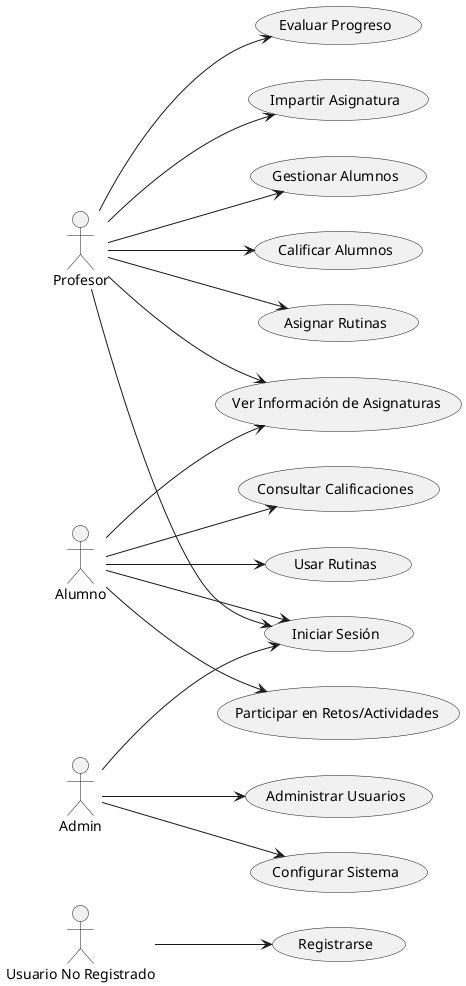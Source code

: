 @startuml

left to right direction

actor "Usuario No Registrado" as UsuarioNoRegistrado
actor Profesor
actor Alumno
actor Admin

usecase "Registrarse" as UC_Registrarse
usecase "Iniciar Sesión" as UC_IniciarSesion
usecase "Ver Información de Asignaturas" as UC_VerInfoAsignaturas
usecase "Consultar Calificaciones" as UC_ConsultarCalificaciones
usecase "Impartir Asignatura" as UC_ImpartirAsignatura
usecase "Gestionar Alumnos" as UC_GestionarAlumnos
usecase "Administrar Usuarios" as UC_AdministrarUsuarios
usecase "Configurar Sistema" as UC_ConfigurarSistema

' Casos de uso adicionales para Profesores
usecase "Calificar Alumnos" as UC_CalificarAlumnos
usecase "Asignar Rutinas" as UC_AsignarRutinas
usecase "Evaluar Progreso" as UC_EvaluarProgreso

' Casos de uso adicionales para Alumnos
usecase "Usar Rutinas" as UC_UsarRutinas
usecase "Participar en Retos/Actividades" as UC_ParticiparRetos

UsuarioNoRegistrado --> UC_Registrarse

Alumno --> UC_IniciarSesion
Alumno --> UC_VerInfoAsignaturas
Alumno --> UC_ConsultarCalificaciones
Alumno --> UC_UsarRutinas
Alumno --> UC_ParticiparRetos

Profesor --> UC_IniciarSesion
Profesor --> UC_VerInfoAsignaturas
Profesor --> UC_ImpartirAsignatura
Profesor --> UC_GestionarAlumnos
Profesor --> UC_CalificarAlumnos
Profesor --> UC_AsignarRutinas
Profesor --> UC_EvaluarProgreso

Admin --> UC_IniciarSesion
Admin --> UC_AdministrarUsuarios
Admin --> UC_ConfigurarSistema

@enduml
